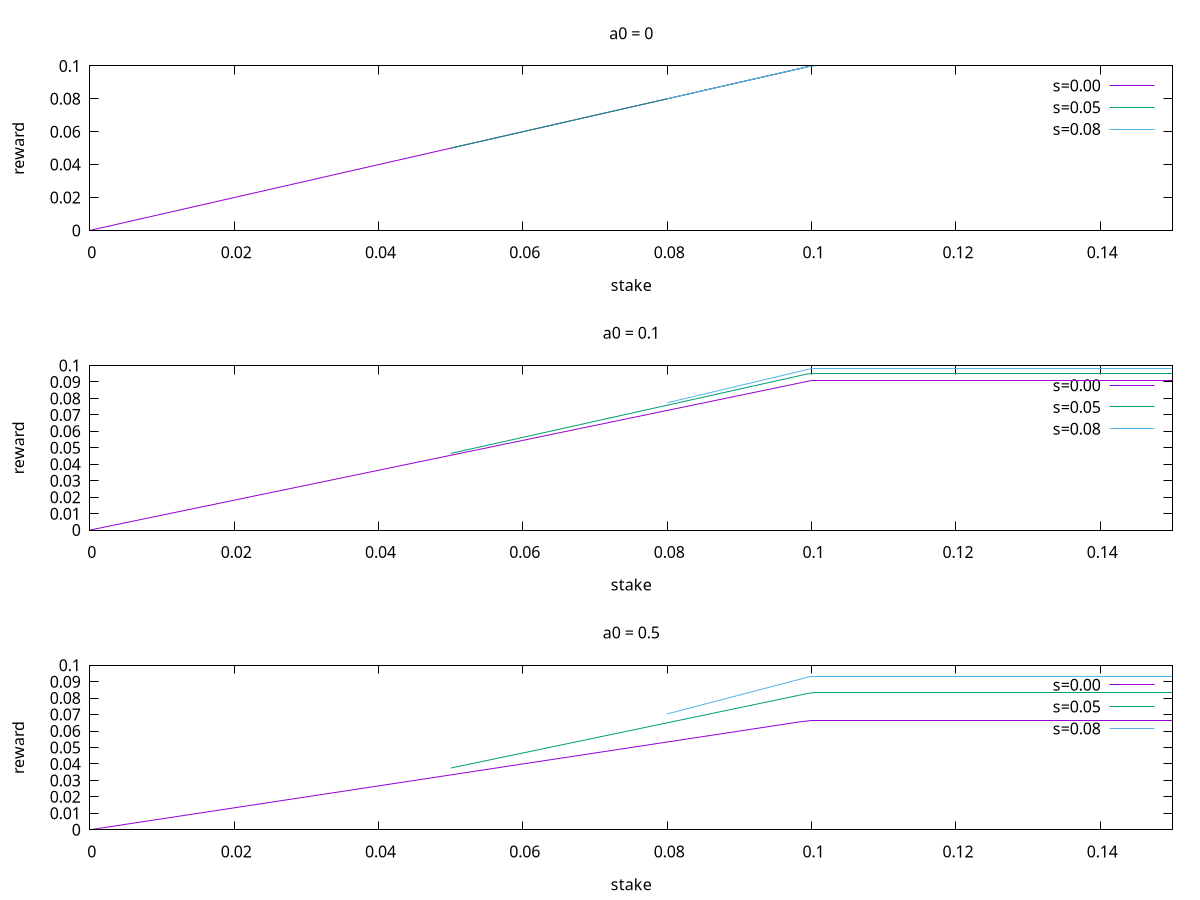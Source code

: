 set term png size 1000, 1000
set output "rewards.png"

min(x,y) = (x+y-abs(x-y))/2
max(x,y) = (x+y+abs(x-y))/2
m(x) = min(x,0.1)
r(a0,s,sigma) = (m(sigma) + a0 * m(s) * (m(sigma) - m(s) * (0.1 - m(sigma)) / 0.1) / 0.1) / (1 + a0)

set xlabel 'stake'
set ylabel 'reward'

set multiplot layout 3,1 rowsfirst

set title 'a0 = 0'
plot [0:0.15] r(0,0,x) title 's=0.00', [0.05:0.15] r(0,0.05,x) title 's=0.05', [0.08:0.15] r(0,0.08,x) title 's=0.08'

set title 'a0 = 0.1'
plot [0:0.15] r(0.1,0,x) title 's=0.00', [0.05:0.15] r(0.1,0.05,x) title 's=0.05', [0.08:0.15] r(0.1,0.08,x) title 's=0.08'

set title 'a0 = 0.5'
plot [0:0.15] r(0.5,0,x) title 's=0.00', [0.05:0.15] r(0.5,0.05,x) title 's=0.05', [0.08:0.15] r(0.5,0.08,x) title 's=0.08'
